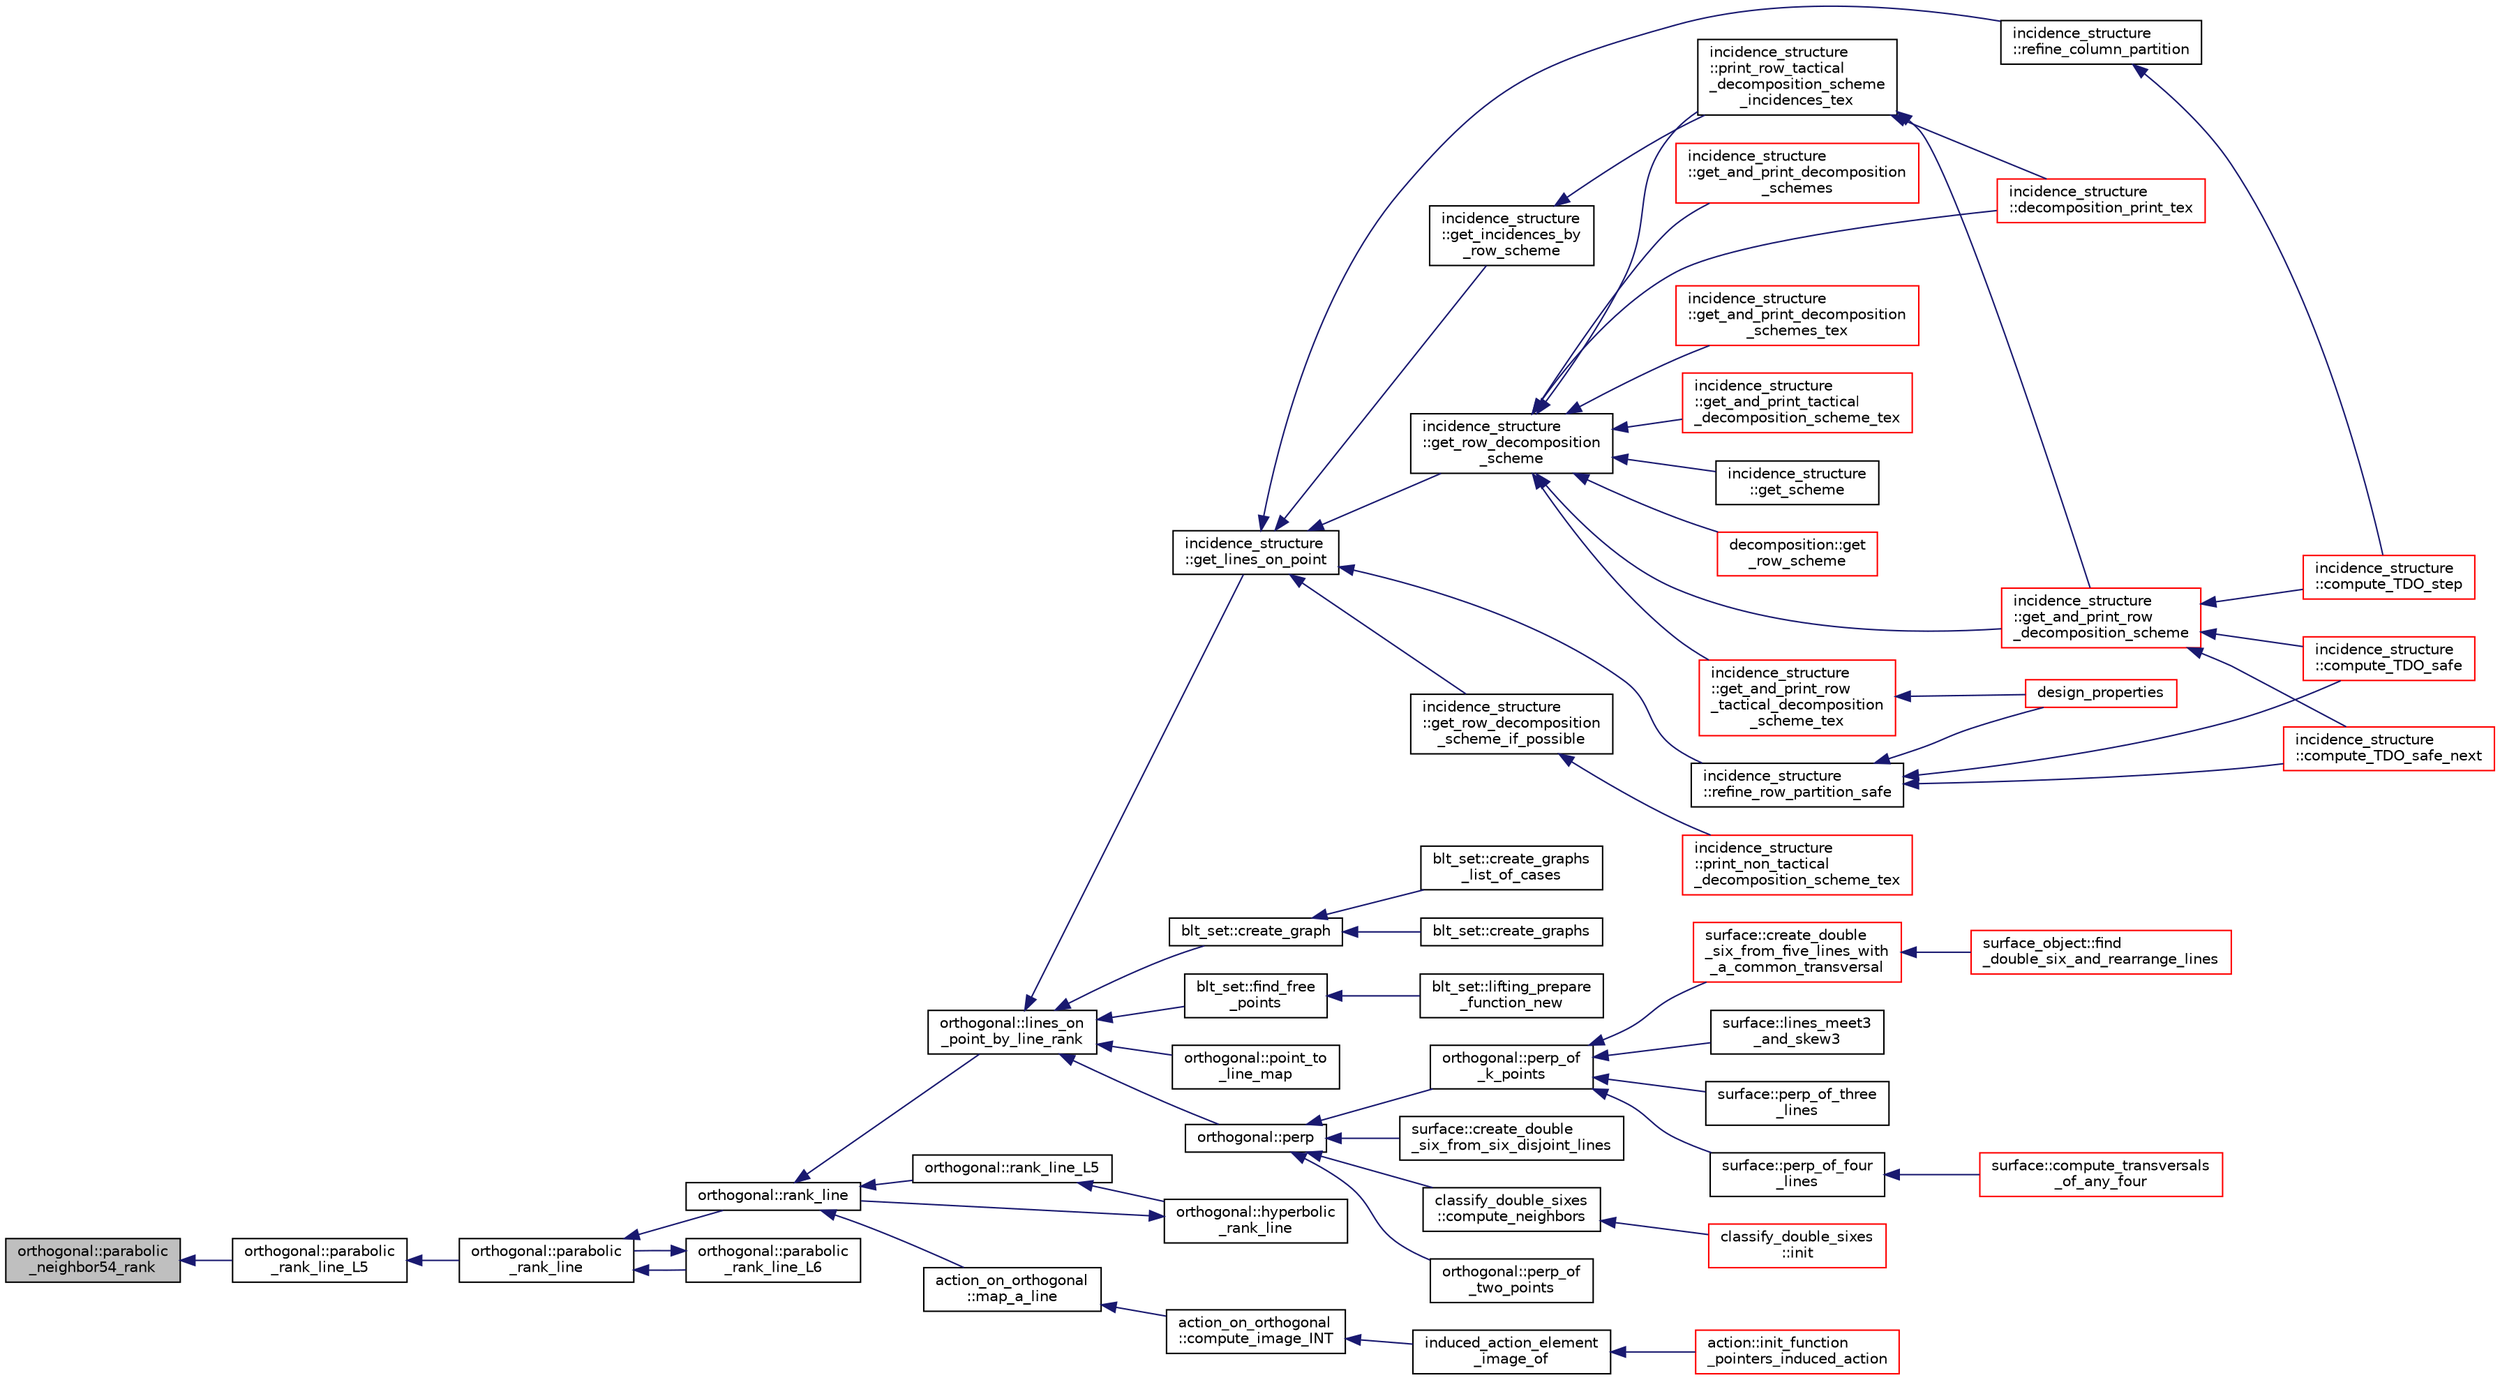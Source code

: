 digraph "orthogonal::parabolic_neighbor54_rank"
{
  edge [fontname="Helvetica",fontsize="10",labelfontname="Helvetica",labelfontsize="10"];
  node [fontname="Helvetica",fontsize="10",shape=record];
  rankdir="LR";
  Node22649 [label="orthogonal::parabolic\l_neighbor54_rank",height=0.2,width=0.4,color="black", fillcolor="grey75", style="filled", fontcolor="black"];
  Node22649 -> Node22650 [dir="back",color="midnightblue",fontsize="10",style="solid",fontname="Helvetica"];
  Node22650 [label="orthogonal::parabolic\l_rank_line_L5",height=0.2,width=0.4,color="black", fillcolor="white", style="filled",URL="$d7/daa/classorthogonal.html#ab9ff5dd42f31a297d03c559a4934a950"];
  Node22650 -> Node22651 [dir="back",color="midnightblue",fontsize="10",style="solid",fontname="Helvetica"];
  Node22651 [label="orthogonal::parabolic\l_rank_line",height=0.2,width=0.4,color="black", fillcolor="white", style="filled",URL="$d7/daa/classorthogonal.html#a7df334ceca90bc5b90c56354dbaf45c9"];
  Node22651 -> Node22652 [dir="back",color="midnightblue",fontsize="10",style="solid",fontname="Helvetica"];
  Node22652 [label="orthogonal::rank_line",height=0.2,width=0.4,color="black", fillcolor="white", style="filled",URL="$d7/daa/classorthogonal.html#a5e1b5a3eb76840f425e71f25dabcd470"];
  Node22652 -> Node22653 [dir="back",color="midnightblue",fontsize="10",style="solid",fontname="Helvetica"];
  Node22653 [label="orthogonal::lines_on\l_point_by_line_rank",height=0.2,width=0.4,color="black", fillcolor="white", style="filled",URL="$d7/daa/classorthogonal.html#adc21874b6da3cd3585c704994fb538aa"];
  Node22653 -> Node22654 [dir="back",color="midnightblue",fontsize="10",style="solid",fontname="Helvetica"];
  Node22654 [label="blt_set::create_graph",height=0.2,width=0.4,color="black", fillcolor="white", style="filled",URL="$d1/d3d/classblt__set.html#ae92249ece99ffbc92e93e49cd5d5dccf"];
  Node22654 -> Node22655 [dir="back",color="midnightblue",fontsize="10",style="solid",fontname="Helvetica"];
  Node22655 [label="blt_set::create_graphs",height=0.2,width=0.4,color="black", fillcolor="white", style="filled",URL="$d1/d3d/classblt__set.html#a3f1d4a8ed15875c47b327949f26a4533"];
  Node22654 -> Node22656 [dir="back",color="midnightblue",fontsize="10",style="solid",fontname="Helvetica"];
  Node22656 [label="blt_set::create_graphs\l_list_of_cases",height=0.2,width=0.4,color="black", fillcolor="white", style="filled",URL="$d1/d3d/classblt__set.html#a91ad531d4154bd887182dbd6121476f3"];
  Node22653 -> Node22657 [dir="back",color="midnightblue",fontsize="10",style="solid",fontname="Helvetica"];
  Node22657 [label="blt_set::find_free\l_points",height=0.2,width=0.4,color="black", fillcolor="white", style="filled",URL="$d1/d3d/classblt__set.html#a71f82dd3dc4a901ea2a0949d2f1af302"];
  Node22657 -> Node22658 [dir="back",color="midnightblue",fontsize="10",style="solid",fontname="Helvetica"];
  Node22658 [label="blt_set::lifting_prepare\l_function_new",height=0.2,width=0.4,color="black", fillcolor="white", style="filled",URL="$d1/d3d/classblt__set.html#a1314b7c0a3b78ba54c0f61a397d8afce"];
  Node22653 -> Node22659 [dir="back",color="midnightblue",fontsize="10",style="solid",fontname="Helvetica"];
  Node22659 [label="orthogonal::point_to\l_line_map",height=0.2,width=0.4,color="black", fillcolor="white", style="filled",URL="$d7/daa/classorthogonal.html#a1eae48671390d1c251303be93b45f9e4"];
  Node22653 -> Node22660 [dir="back",color="midnightblue",fontsize="10",style="solid",fontname="Helvetica"];
  Node22660 [label="orthogonal::perp",height=0.2,width=0.4,color="black", fillcolor="white", style="filled",URL="$d7/daa/classorthogonal.html#ae80e0fa8d1e8caddb9afbb466e3d3189"];
  Node22660 -> Node22661 [dir="back",color="midnightblue",fontsize="10",style="solid",fontname="Helvetica"];
  Node22661 [label="orthogonal::perp_of\l_two_points",height=0.2,width=0.4,color="black", fillcolor="white", style="filled",URL="$d7/daa/classorthogonal.html#a6a05fef2e61ed508bff66d6728c58ec0"];
  Node22660 -> Node22662 [dir="back",color="midnightblue",fontsize="10",style="solid",fontname="Helvetica"];
  Node22662 [label="orthogonal::perp_of\l_k_points",height=0.2,width=0.4,color="black", fillcolor="white", style="filled",URL="$d7/daa/classorthogonal.html#a6a92a4680dc76bb289141fc5c765f5fb"];
  Node22662 -> Node22663 [dir="back",color="midnightblue",fontsize="10",style="solid",fontname="Helvetica"];
  Node22663 [label="surface::lines_meet3\l_and_skew3",height=0.2,width=0.4,color="black", fillcolor="white", style="filled",URL="$d5/d88/classsurface.html#af87ed9d20b980a89342f20c206ae5790"];
  Node22662 -> Node22664 [dir="back",color="midnightblue",fontsize="10",style="solid",fontname="Helvetica"];
  Node22664 [label="surface::perp_of_three\l_lines",height=0.2,width=0.4,color="black", fillcolor="white", style="filled",URL="$d5/d88/classsurface.html#aaa43449a367799d405821a1cd5a7e644"];
  Node22662 -> Node22665 [dir="back",color="midnightblue",fontsize="10",style="solid",fontname="Helvetica"];
  Node22665 [label="surface::perp_of_four\l_lines",height=0.2,width=0.4,color="black", fillcolor="white", style="filled",URL="$d5/d88/classsurface.html#a8da8a93f1fcbf344eb943869b0d488f1"];
  Node22665 -> Node22666 [dir="back",color="midnightblue",fontsize="10",style="solid",fontname="Helvetica"];
  Node22666 [label="surface::compute_transversals\l_of_any_four",height=0.2,width=0.4,color="red", fillcolor="white", style="filled",URL="$d5/d88/classsurface.html#a8023ace5ba7640932b77f1d54a792614"];
  Node22662 -> Node22675 [dir="back",color="midnightblue",fontsize="10",style="solid",fontname="Helvetica"];
  Node22675 [label="surface::create_double\l_six_from_five_lines_with\l_a_common_transversal",height=0.2,width=0.4,color="red", fillcolor="white", style="filled",URL="$d5/d88/classsurface.html#a6d8fafa386893521305e016011d55673"];
  Node22675 -> Node22676 [dir="back",color="midnightblue",fontsize="10",style="solid",fontname="Helvetica"];
  Node22676 [label="surface_object::find\l_double_six_and_rearrange_lines",height=0.2,width=0.4,color="red", fillcolor="white", style="filled",URL="$df/df8/classsurface__object.html#aa2fc4ff039e9f3a5ac29718e29b6b90c"];
  Node22660 -> Node22689 [dir="back",color="midnightblue",fontsize="10",style="solid",fontname="Helvetica"];
  Node22689 [label="surface::create_double\l_six_from_six_disjoint_lines",height=0.2,width=0.4,color="black", fillcolor="white", style="filled",URL="$d5/d88/classsurface.html#a4c44f0a33d709edee71537547880dd87"];
  Node22660 -> Node22690 [dir="back",color="midnightblue",fontsize="10",style="solid",fontname="Helvetica"];
  Node22690 [label="classify_double_sixes\l::compute_neighbors",height=0.2,width=0.4,color="black", fillcolor="white", style="filled",URL="$dd/d23/classclassify__double__sixes.html#a675e241052c36c58063ddcfc06d209b2"];
  Node22690 -> Node22669 [dir="back",color="midnightblue",fontsize="10",style="solid",fontname="Helvetica"];
  Node22669 [label="classify_double_sixes\l::init",height=0.2,width=0.4,color="red", fillcolor="white", style="filled",URL="$dd/d23/classclassify__double__sixes.html#a8c5c41d5124b35379d626480ff225f7b"];
  Node22653 -> Node22691 [dir="back",color="midnightblue",fontsize="10",style="solid",fontname="Helvetica"];
  Node22691 [label="incidence_structure\l::get_lines_on_point",height=0.2,width=0.4,color="black", fillcolor="white", style="filled",URL="$da/d8a/classincidence__structure.html#a09148fd9478525b4a65c8e44833d1861"];
  Node22691 -> Node22692 [dir="back",color="midnightblue",fontsize="10",style="solid",fontname="Helvetica"];
  Node22692 [label="incidence_structure\l::refine_row_partition_safe",height=0.2,width=0.4,color="black", fillcolor="white", style="filled",URL="$da/d8a/classincidence__structure.html#ae84b2dc0f1a0cd1f9acfadcae21e3745"];
  Node22692 -> Node22693 [dir="back",color="midnightblue",fontsize="10",style="solid",fontname="Helvetica"];
  Node22693 [label="design_properties",height=0.2,width=0.4,color="red", fillcolor="white", style="filled",URL="$d9/dc2/apps_2combinatorics_2design_8_c.html#a7d7aac893d68b4a25d1ab91b57ae2af1"];
  Node22692 -> Node22697 [dir="back",color="midnightblue",fontsize="10",style="solid",fontname="Helvetica"];
  Node22697 [label="incidence_structure\l::compute_TDO_safe_next",height=0.2,width=0.4,color="red", fillcolor="white", style="filled",URL="$da/d8a/classincidence__structure.html#a7c315a348fc6bed0f8642767cc9cd7d1"];
  Node22692 -> Node22700 [dir="back",color="midnightblue",fontsize="10",style="solid",fontname="Helvetica"];
  Node22700 [label="incidence_structure\l::compute_TDO_safe",height=0.2,width=0.4,color="red", fillcolor="white", style="filled",URL="$da/d8a/classincidence__structure.html#ab1409e71c4b6855e49edfd3526644202"];
  Node22691 -> Node22714 [dir="back",color="midnightblue",fontsize="10",style="solid",fontname="Helvetica"];
  Node22714 [label="incidence_structure\l::refine_column_partition",height=0.2,width=0.4,color="black", fillcolor="white", style="filled",URL="$da/d8a/classincidence__structure.html#ac262f307c1531d67496129dc7890cda4"];
  Node22714 -> Node22715 [dir="back",color="midnightblue",fontsize="10",style="solid",fontname="Helvetica"];
  Node22715 [label="incidence_structure\l::compute_TDO_step",height=0.2,width=0.4,color="red", fillcolor="white", style="filled",URL="$da/d8a/classincidence__structure.html#a6175accaa64033df34d722c594a8b827"];
  Node22691 -> Node22719 [dir="back",color="midnightblue",fontsize="10",style="solid",fontname="Helvetica"];
  Node22719 [label="incidence_structure\l::get_incidences_by\l_row_scheme",height=0.2,width=0.4,color="black", fillcolor="white", style="filled",URL="$da/d8a/classincidence__structure.html#addab249e03244133841bd793389c792c"];
  Node22719 -> Node22720 [dir="back",color="midnightblue",fontsize="10",style="solid",fontname="Helvetica"];
  Node22720 [label="incidence_structure\l::print_row_tactical\l_decomposition_scheme\l_incidences_tex",height=0.2,width=0.4,color="black", fillcolor="white", style="filled",URL="$da/d8a/classincidence__structure.html#a23279d5c98b702de05171c245d5375fa"];
  Node22720 -> Node22721 [dir="back",color="midnightblue",fontsize="10",style="solid",fontname="Helvetica"];
  Node22721 [label="incidence_structure\l::get_and_print_row\l_decomposition_scheme",height=0.2,width=0.4,color="red", fillcolor="white", style="filled",URL="$da/d8a/classincidence__structure.html#a4a1e589bb5c47fb2d98fdb561b669dcf"];
  Node22721 -> Node22697 [dir="back",color="midnightblue",fontsize="10",style="solid",fontname="Helvetica"];
  Node22721 -> Node22700 [dir="back",color="midnightblue",fontsize="10",style="solid",fontname="Helvetica"];
  Node22721 -> Node22715 [dir="back",color="midnightblue",fontsize="10",style="solid",fontname="Helvetica"];
  Node22720 -> Node22722 [dir="back",color="midnightblue",fontsize="10",style="solid",fontname="Helvetica"];
  Node22722 [label="incidence_structure\l::decomposition_print_tex",height=0.2,width=0.4,color="red", fillcolor="white", style="filled",URL="$da/d8a/classincidence__structure.html#ada3fae9fd1819b36e6bfe18dedd01e6a"];
  Node22691 -> Node22723 [dir="back",color="midnightblue",fontsize="10",style="solid",fontname="Helvetica"];
  Node22723 [label="incidence_structure\l::get_row_decomposition\l_scheme",height=0.2,width=0.4,color="black", fillcolor="white", style="filled",URL="$da/d8a/classincidence__structure.html#aa0ad04253ba8e75bb15900ee8b01c9aa"];
  Node22723 -> Node22724 [dir="back",color="midnightblue",fontsize="10",style="solid",fontname="Helvetica"];
  Node22724 [label="decomposition::get\l_row_scheme",height=0.2,width=0.4,color="red", fillcolor="white", style="filled",URL="$d3/d2b/classdecomposition.html#acdb57cdc0c5b1b4692337a7a629f7113"];
  Node22723 -> Node22720 [dir="back",color="midnightblue",fontsize="10",style="solid",fontname="Helvetica"];
  Node22723 -> Node22721 [dir="back",color="midnightblue",fontsize="10",style="solid",fontname="Helvetica"];
  Node22723 -> Node22726 [dir="back",color="midnightblue",fontsize="10",style="solid",fontname="Helvetica"];
  Node22726 [label="incidence_structure\l::get_and_print_decomposition\l_schemes",height=0.2,width=0.4,color="red", fillcolor="white", style="filled",URL="$da/d8a/classincidence__structure.html#a95766a2ffb220bae98b60ed3c91bce9a"];
  Node22723 -> Node22730 [dir="back",color="midnightblue",fontsize="10",style="solid",fontname="Helvetica"];
  Node22730 [label="incidence_structure\l::get_and_print_decomposition\l_schemes_tex",height=0.2,width=0.4,color="red", fillcolor="white", style="filled",URL="$da/d8a/classincidence__structure.html#a2a9844501c86ee7588a64227cc6867e5"];
  Node22723 -> Node22731 [dir="back",color="midnightblue",fontsize="10",style="solid",fontname="Helvetica"];
  Node22731 [label="incidence_structure\l::get_and_print_tactical\l_decomposition_scheme_tex",height=0.2,width=0.4,color="red", fillcolor="white", style="filled",URL="$da/d8a/classincidence__structure.html#a88a5db2769f6529b86c1ee250ceed24d"];
  Node22723 -> Node22732 [dir="back",color="midnightblue",fontsize="10",style="solid",fontname="Helvetica"];
  Node22732 [label="incidence_structure\l::get_scheme",height=0.2,width=0.4,color="black", fillcolor="white", style="filled",URL="$da/d8a/classincidence__structure.html#a13191a7c41cd54c5a453e82395893ad9"];
  Node22723 -> Node22733 [dir="back",color="midnightblue",fontsize="10",style="solid",fontname="Helvetica"];
  Node22733 [label="incidence_structure\l::get_and_print_row\l_tactical_decomposition\l_scheme_tex",height=0.2,width=0.4,color="red", fillcolor="white", style="filled",URL="$da/d8a/classincidence__structure.html#a93bcc4c9c4ebb9635a60b2c5df9c43b0"];
  Node22733 -> Node22693 [dir="back",color="midnightblue",fontsize="10",style="solid",fontname="Helvetica"];
  Node22723 -> Node22722 [dir="back",color="midnightblue",fontsize="10",style="solid",fontname="Helvetica"];
  Node22691 -> Node22734 [dir="back",color="midnightblue",fontsize="10",style="solid",fontname="Helvetica"];
  Node22734 [label="incidence_structure\l::get_row_decomposition\l_scheme_if_possible",height=0.2,width=0.4,color="black", fillcolor="white", style="filled",URL="$da/d8a/classincidence__structure.html#ac93d2a6419b0fca3f25f101c5f08caf5"];
  Node22734 -> Node22735 [dir="back",color="midnightblue",fontsize="10",style="solid",fontname="Helvetica"];
  Node22735 [label="incidence_structure\l::print_non_tactical\l_decomposition_scheme_tex",height=0.2,width=0.4,color="red", fillcolor="white", style="filled",URL="$da/d8a/classincidence__structure.html#a27995a1d72c680e66343d871d838800e"];
  Node22652 -> Node22736 [dir="back",color="midnightblue",fontsize="10",style="solid",fontname="Helvetica"];
  Node22736 [label="orthogonal::rank_line_L5",height=0.2,width=0.4,color="black", fillcolor="white", style="filled",URL="$d7/daa/classorthogonal.html#a80bcc065004ef76b70cef437fff6f54c"];
  Node22736 -> Node22737 [dir="back",color="midnightblue",fontsize="10",style="solid",fontname="Helvetica"];
  Node22737 [label="orthogonal::hyperbolic\l_rank_line",height=0.2,width=0.4,color="black", fillcolor="white", style="filled",URL="$d7/daa/classorthogonal.html#a2810f9a6851f445b03fdbfe2a888e9f5"];
  Node22737 -> Node22652 [dir="back",color="midnightblue",fontsize="10",style="solid",fontname="Helvetica"];
  Node22652 -> Node22738 [dir="back",color="midnightblue",fontsize="10",style="solid",fontname="Helvetica"];
  Node22738 [label="action_on_orthogonal\l::map_a_line",height=0.2,width=0.4,color="black", fillcolor="white", style="filled",URL="$dc/d87/classaction__on__orthogonal.html#ac7e41a4bbc9e0f2813f2f7030f3ed177"];
  Node22738 -> Node22739 [dir="back",color="midnightblue",fontsize="10",style="solid",fontname="Helvetica"];
  Node22739 [label="action_on_orthogonal\l::compute_image_INT",height=0.2,width=0.4,color="black", fillcolor="white", style="filled",URL="$dc/d87/classaction__on__orthogonal.html#a53cee5a150163f7614151b9cd1fc06f3"];
  Node22739 -> Node22740 [dir="back",color="midnightblue",fontsize="10",style="solid",fontname="Helvetica"];
  Node22740 [label="induced_action_element\l_image_of",height=0.2,width=0.4,color="black", fillcolor="white", style="filled",URL="$d3/d27/interface_8_c.html#a821850d6c3988dd122de0489cd36f0f0"];
  Node22740 -> Node22741 [dir="back",color="midnightblue",fontsize="10",style="solid",fontname="Helvetica"];
  Node22741 [label="action::init_function\l_pointers_induced_action",height=0.2,width=0.4,color="red", fillcolor="white", style="filled",URL="$d2/d86/classaction.html#a3b9287d084b24f7a3b9532a7589c58de"];
  Node22651 -> Node22940 [dir="back",color="midnightblue",fontsize="10",style="solid",fontname="Helvetica"];
  Node22940 [label="orthogonal::parabolic\l_rank_line_L6",height=0.2,width=0.4,color="black", fillcolor="white", style="filled",URL="$d7/daa/classorthogonal.html#ab242f864cc2a012dee7c379649d2e566"];
  Node22940 -> Node22651 [dir="back",color="midnightblue",fontsize="10",style="solid",fontname="Helvetica"];
}
